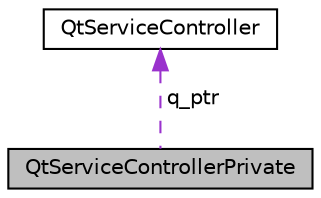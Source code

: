 digraph "QtServiceControllerPrivate"
{
  edge [fontname="Helvetica",fontsize="10",labelfontname="Helvetica",labelfontsize="10"];
  node [fontname="Helvetica",fontsize="10",shape=record];
  Node1 [label="QtServiceControllerPrivate",height=0.2,width=0.4,color="black", fillcolor="grey75", style="filled", fontcolor="black"];
  Node2 -> Node1 [dir="back",color="darkorchid3",fontsize="10",style="dashed",label=" q_ptr" ,fontname="Helvetica"];
  Node2 [label="QtServiceController",height=0.2,width=0.4,color="black", fillcolor="white", style="filled",URL="$class_qt_service_controller.html",tooltip="The QtServiceController class allows you to control services from separate applications. "];
}
